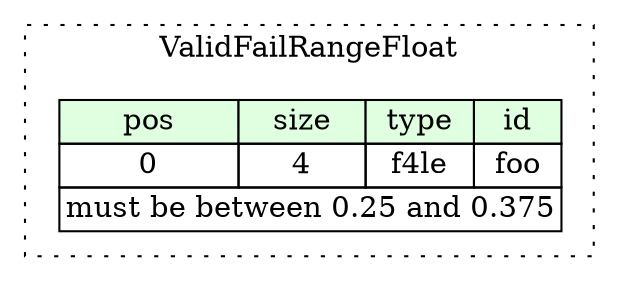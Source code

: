digraph {
	rankdir=LR;
	node [shape=plaintext];
	subgraph cluster__valid_fail_range_float {
		label="ValidFailRangeFloat";
		graph[style=dotted];

		valid_fail_range_float__seq [label=<<TABLE BORDER="0" CELLBORDER="1" CELLSPACING="0">
			<TR><TD BGCOLOR="#E0FFE0">pos</TD><TD BGCOLOR="#E0FFE0">size</TD><TD BGCOLOR="#E0FFE0">type</TD><TD BGCOLOR="#E0FFE0">id</TD></TR>
			<TR><TD PORT="foo_pos">0</TD><TD PORT="foo_size">4</TD><TD>f4le</TD><TD PORT="foo_type">foo</TD></TR>
			<TR><TD COLSPAN="4" PORT="foo__valid">must be between 0.25 and 0.375</TD></TR>
		</TABLE>>];
	}
}

